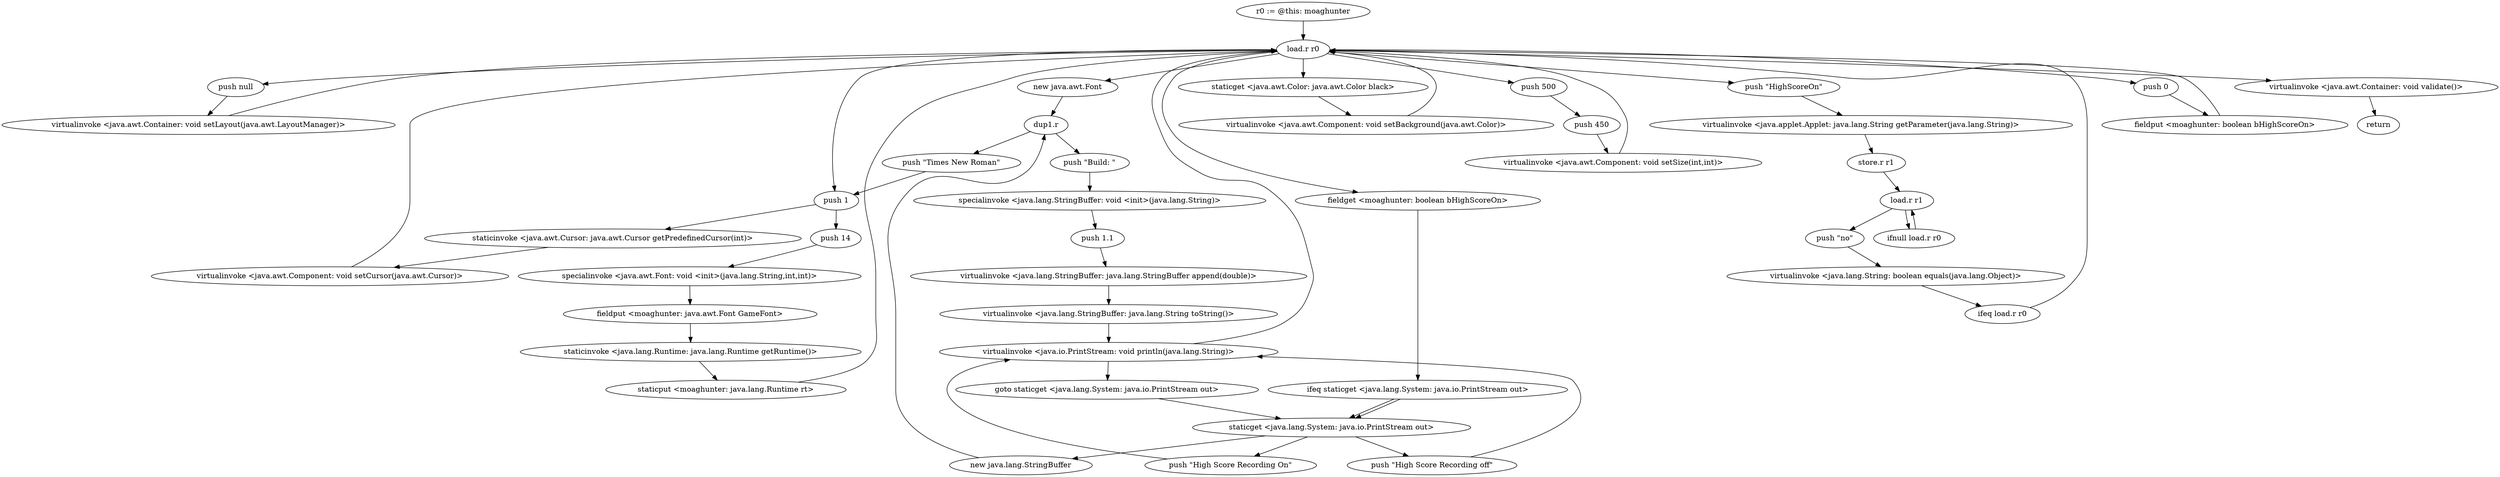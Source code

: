 digraph "" {
    "r0 := @this: moaghunter"
    "load.r r0"
    "r0 := @this: moaghunter"->"load.r r0";
    "push null"
    "load.r r0"->"push null";
    "virtualinvoke <java.awt.Container: void setLayout(java.awt.LayoutManager)>"
    "push null"->"virtualinvoke <java.awt.Container: void setLayout(java.awt.LayoutManager)>";
    "virtualinvoke <java.awt.Container: void setLayout(java.awt.LayoutManager)>"->"load.r r0";
    "push 1"
    "load.r r0"->"push 1";
    "staticinvoke <java.awt.Cursor: java.awt.Cursor getPredefinedCursor(int)>"
    "push 1"->"staticinvoke <java.awt.Cursor: java.awt.Cursor getPredefinedCursor(int)>";
    "virtualinvoke <java.awt.Component: void setCursor(java.awt.Cursor)>"
    "staticinvoke <java.awt.Cursor: java.awt.Cursor getPredefinedCursor(int)>"->"virtualinvoke <java.awt.Component: void setCursor(java.awt.Cursor)>";
    "virtualinvoke <java.awt.Component: void setCursor(java.awt.Cursor)>"->"load.r r0";
    "staticget <java.awt.Color: java.awt.Color black>"
    "load.r r0"->"staticget <java.awt.Color: java.awt.Color black>";
    "virtualinvoke <java.awt.Component: void setBackground(java.awt.Color)>"
    "staticget <java.awt.Color: java.awt.Color black>"->"virtualinvoke <java.awt.Component: void setBackground(java.awt.Color)>";
    "virtualinvoke <java.awt.Component: void setBackground(java.awt.Color)>"->"load.r r0";
    "push 500"
    "load.r r0"->"push 500";
    "push 450"
    "push 500"->"push 450";
    "virtualinvoke <java.awt.Component: void setSize(int,int)>"
    "push 450"->"virtualinvoke <java.awt.Component: void setSize(int,int)>";
    "virtualinvoke <java.awt.Component: void setSize(int,int)>"->"load.r r0";
    "new java.awt.Font"
    "load.r r0"->"new java.awt.Font";
    "dup1.r"
    "new java.awt.Font"->"dup1.r";
    "push \"Times New Roman\""
    "dup1.r"->"push \"Times New Roman\"";
    "push \"Times New Roman\""->"push 1";
    "push 14"
    "push 1"->"push 14";
    "specialinvoke <java.awt.Font: void <init>(java.lang.String,int,int)>"
    "push 14"->"specialinvoke <java.awt.Font: void <init>(java.lang.String,int,int)>";
    "fieldput <moaghunter: java.awt.Font GameFont>"
    "specialinvoke <java.awt.Font: void <init>(java.lang.String,int,int)>"->"fieldput <moaghunter: java.awt.Font GameFont>";
    "staticinvoke <java.lang.Runtime: java.lang.Runtime getRuntime()>"
    "fieldput <moaghunter: java.awt.Font GameFont>"->"staticinvoke <java.lang.Runtime: java.lang.Runtime getRuntime()>";
    "staticput <moaghunter: java.lang.Runtime rt>"
    "staticinvoke <java.lang.Runtime: java.lang.Runtime getRuntime()>"->"staticput <moaghunter: java.lang.Runtime rt>";
    "staticput <moaghunter: java.lang.Runtime rt>"->"load.r r0";
    "push \"HighScoreOn\""
    "load.r r0"->"push \"HighScoreOn\"";
    "virtualinvoke <java.applet.Applet: java.lang.String getParameter(java.lang.String)>"
    "push \"HighScoreOn\""->"virtualinvoke <java.applet.Applet: java.lang.String getParameter(java.lang.String)>";
    "store.r r1"
    "virtualinvoke <java.applet.Applet: java.lang.String getParameter(java.lang.String)>"->"store.r r1";
    "load.r r1"
    "store.r r1"->"load.r r1";
    "ifnull load.r r0"
    "load.r r1"->"ifnull load.r r0";
    "ifnull load.r r0"->"load.r r1";
    "push \"no\""
    "load.r r1"->"push \"no\"";
    "virtualinvoke <java.lang.String: boolean equals(java.lang.Object)>"
    "push \"no\""->"virtualinvoke <java.lang.String: boolean equals(java.lang.Object)>";
    "ifeq load.r r0"
    "virtualinvoke <java.lang.String: boolean equals(java.lang.Object)>"->"ifeq load.r r0";
    "ifeq load.r r0"->"load.r r0";
    "push 0"
    "load.r r0"->"push 0";
    "fieldput <moaghunter: boolean bHighScoreOn>"
    "push 0"->"fieldput <moaghunter: boolean bHighScoreOn>";
    "fieldput <moaghunter: boolean bHighScoreOn>"->"load.r r0";
    "fieldget <moaghunter: boolean bHighScoreOn>"
    "load.r r0"->"fieldget <moaghunter: boolean bHighScoreOn>";
    "ifeq staticget <java.lang.System: java.io.PrintStream out>"
    "fieldget <moaghunter: boolean bHighScoreOn>"->"ifeq staticget <java.lang.System: java.io.PrintStream out>";
    "staticget <java.lang.System: java.io.PrintStream out>"
    "ifeq staticget <java.lang.System: java.io.PrintStream out>"->"staticget <java.lang.System: java.io.PrintStream out>";
    "push \"High Score Recording On\""
    "staticget <java.lang.System: java.io.PrintStream out>"->"push \"High Score Recording On\"";
    "virtualinvoke <java.io.PrintStream: void println(java.lang.String)>"
    "push \"High Score Recording On\""->"virtualinvoke <java.io.PrintStream: void println(java.lang.String)>";
    "goto staticget <java.lang.System: java.io.PrintStream out>"
    "virtualinvoke <java.io.PrintStream: void println(java.lang.String)>"->"goto staticget <java.lang.System: java.io.PrintStream out>";
    "goto staticget <java.lang.System: java.io.PrintStream out>"->"staticget <java.lang.System: java.io.PrintStream out>";
    "new java.lang.StringBuffer"
    "staticget <java.lang.System: java.io.PrintStream out>"->"new java.lang.StringBuffer";
    "new java.lang.StringBuffer"->"dup1.r";
    "push \"Build: \""
    "dup1.r"->"push \"Build: \"";
    "specialinvoke <java.lang.StringBuffer: void <init>(java.lang.String)>"
    "push \"Build: \""->"specialinvoke <java.lang.StringBuffer: void <init>(java.lang.String)>";
    "push 1.1"
    "specialinvoke <java.lang.StringBuffer: void <init>(java.lang.String)>"->"push 1.1";
    "virtualinvoke <java.lang.StringBuffer: java.lang.StringBuffer append(double)>"
    "push 1.1"->"virtualinvoke <java.lang.StringBuffer: java.lang.StringBuffer append(double)>";
    "virtualinvoke <java.lang.StringBuffer: java.lang.String toString()>"
    "virtualinvoke <java.lang.StringBuffer: java.lang.StringBuffer append(double)>"->"virtualinvoke <java.lang.StringBuffer: java.lang.String toString()>";
    "virtualinvoke <java.lang.StringBuffer: java.lang.String toString()>"->"virtualinvoke <java.io.PrintStream: void println(java.lang.String)>";
    "virtualinvoke <java.io.PrintStream: void println(java.lang.String)>"->"load.r r0";
    "virtualinvoke <java.awt.Container: void validate()>"
    "load.r r0"->"virtualinvoke <java.awt.Container: void validate()>";
    "return"
    "virtualinvoke <java.awt.Container: void validate()>"->"return";
    "ifeq staticget <java.lang.System: java.io.PrintStream out>"->"staticget <java.lang.System: java.io.PrintStream out>";
    "push \"High Score Recording off\""
    "staticget <java.lang.System: java.io.PrintStream out>"->"push \"High Score Recording off\"";
    "push \"High Score Recording off\""->"virtualinvoke <java.io.PrintStream: void println(java.lang.String)>";
}
